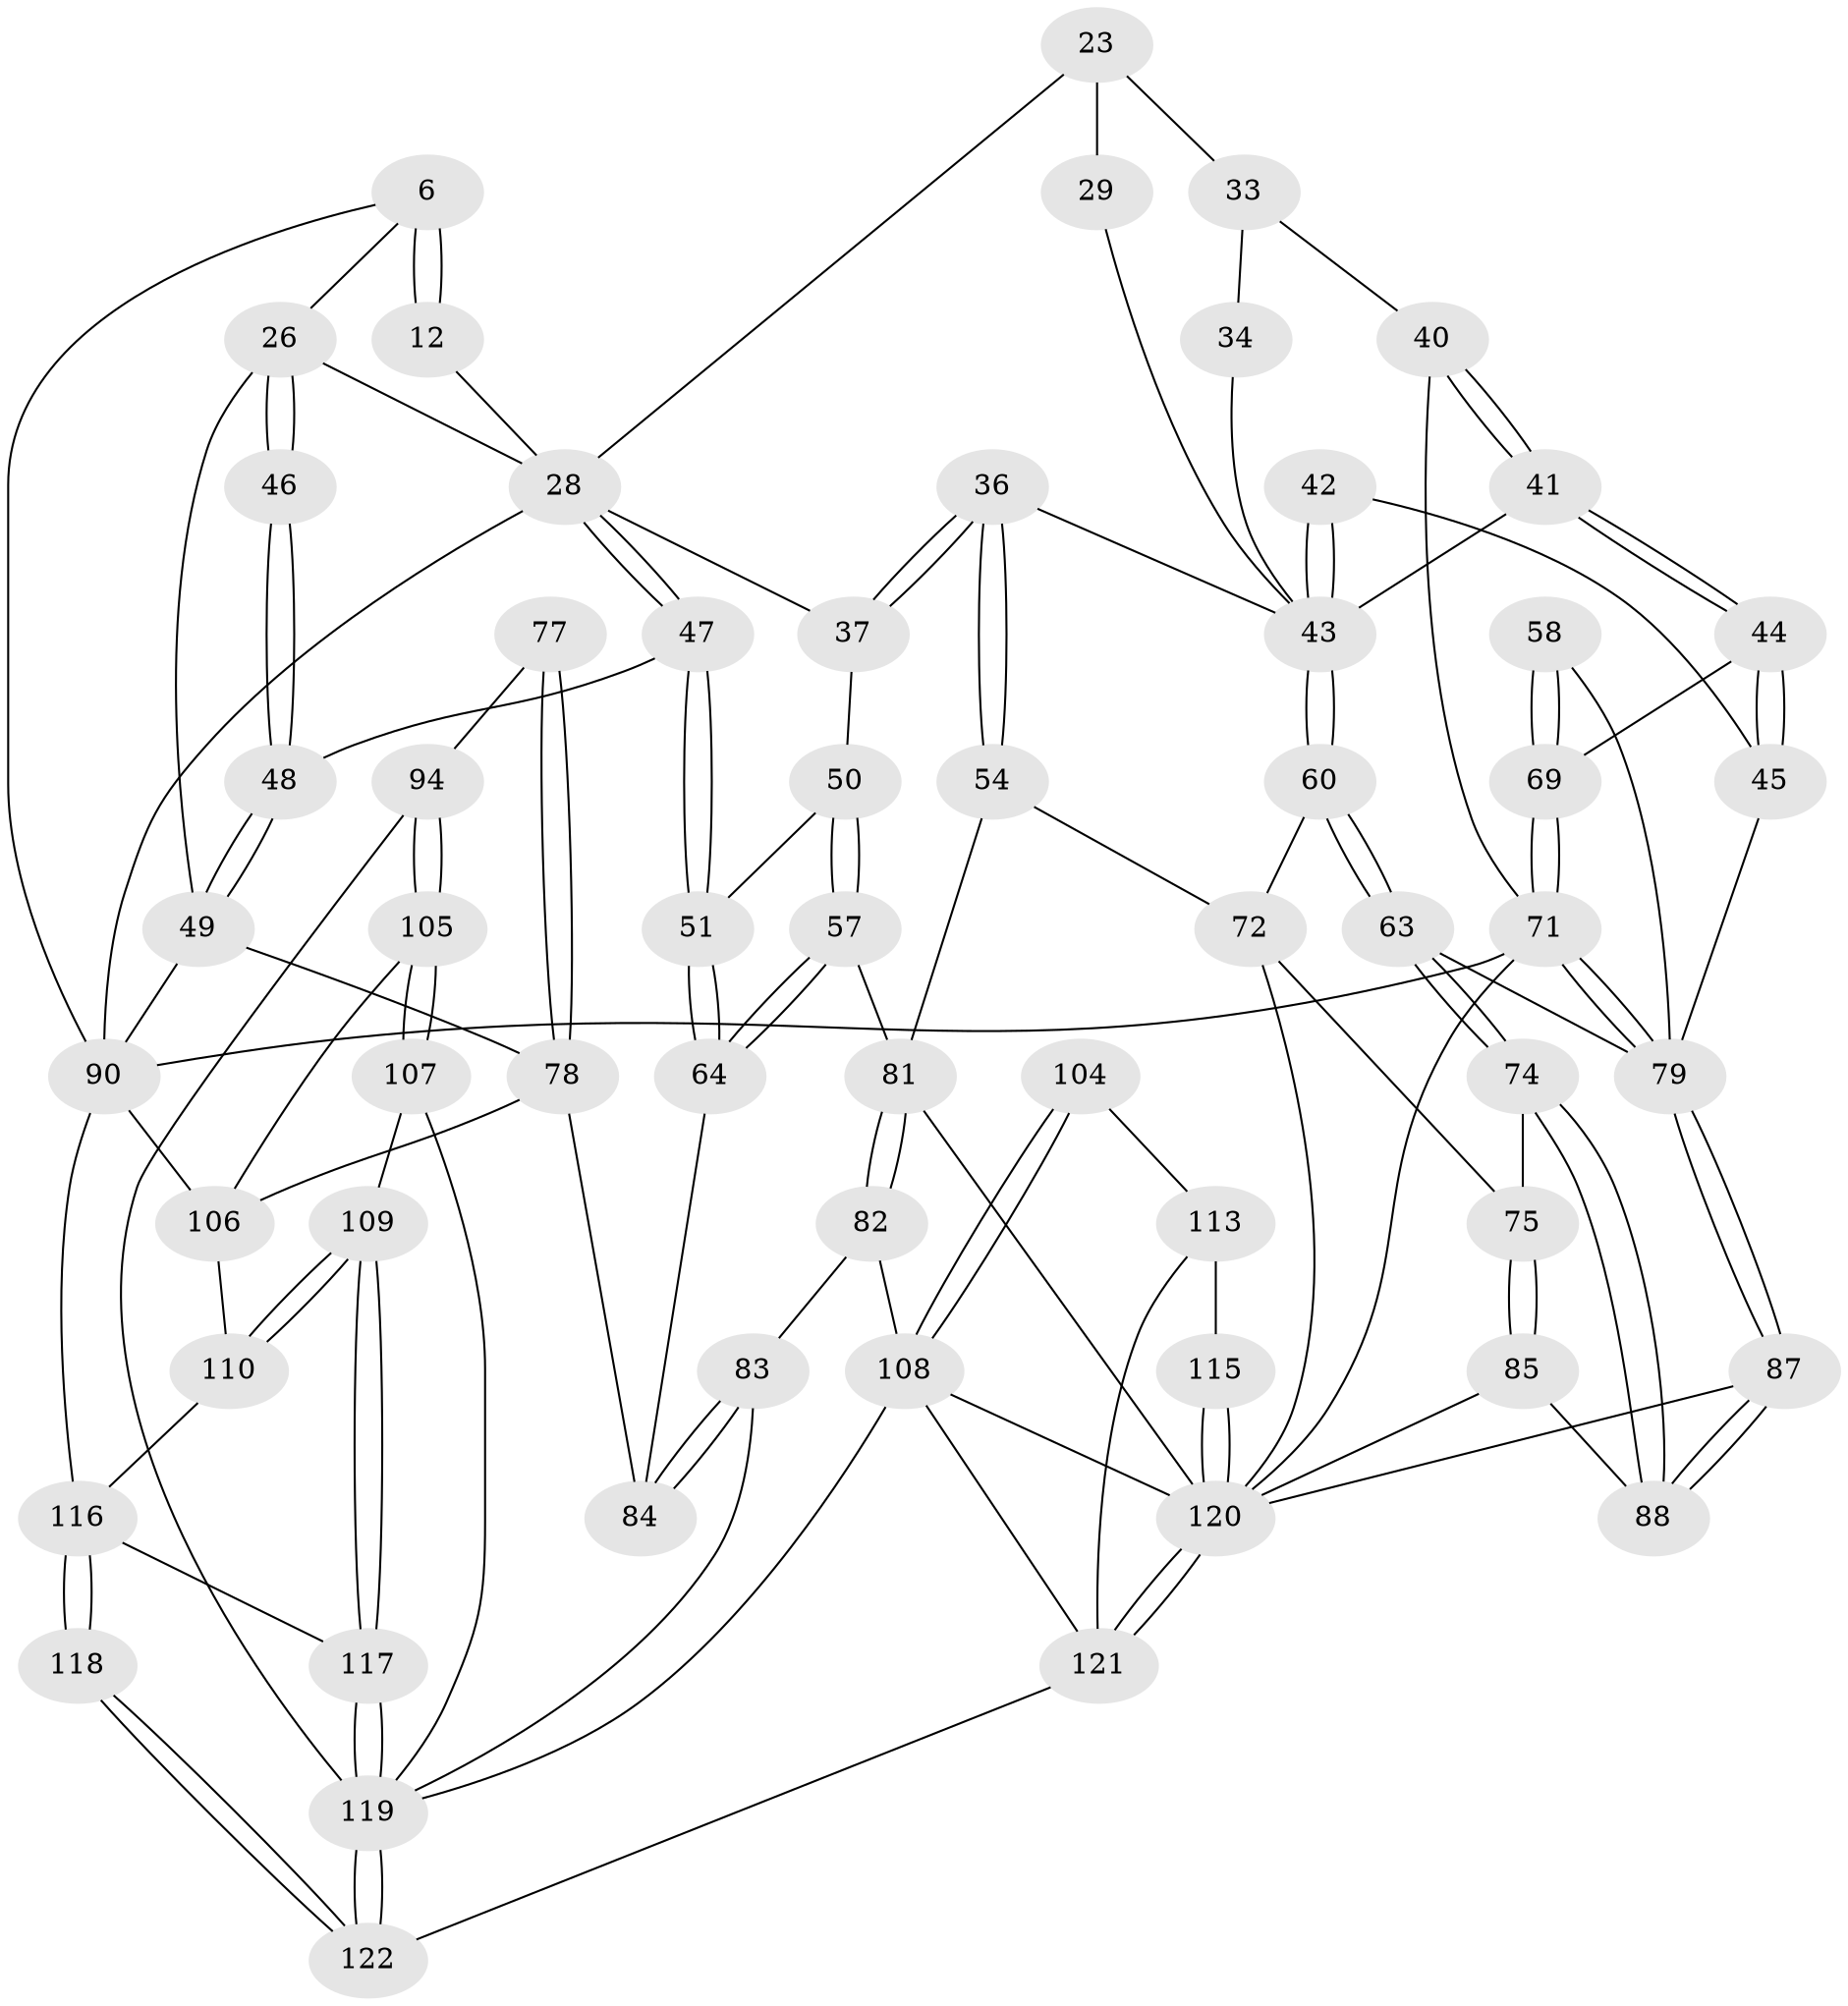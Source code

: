// original degree distribution, {3: 0.02459016393442623, 4: 0.2540983606557377, 5: 0.4672131147540984, 6: 0.2540983606557377}
// Generated by graph-tools (version 1.1) at 2025/02/03/09/25 05:02:00]
// undirected, 61 vertices, 141 edges
graph export_dot {
graph [start="1"]
  node [color=gray90,style=filled];
  6 [pos="+0.10469178416743481+0.07922457229982584",super="+1+2"];
  12 [pos="+0.21324041051883172+0.0950947414811489"];
  23 [pos="+0.6827958466928165+0.0814011113818292",super="+15+16"];
  26 [pos="+0.21813913363959564+0.23140009259351452",super="+7+8"];
  28 [pos="+0.40012048326771216+0.21365137896439723",super="+14+27+24"];
  29 [pos="+0.7351968026625407+0.148285758138088"];
  33 [pos="+0.9010084756609358+0.19513714489372724",super="+18"];
  34 [pos="+0.8917261298853277+0.1944279873744575",super="+30"];
  36 [pos="+0.6561332214822581+0.30640919117291915"];
  37 [pos="+0.5761786384524424+0.25563475847395356"];
  40 [pos="+0.9020398856875961+0.26575988914828036",super="+19"];
  41 [pos="+0.8757947886733655+0.30272771741517646"];
  42 [pos="+0.8011034274493841+0.3362029148711471"];
  43 [pos="+0.7493672166592673+0.34197726163266323",super="+35+39"];
  44 [pos="+0.8635611377339959+0.3300990748500007"];
  45 [pos="+0.8347166519422174+0.3408681990583578"];
  46 [pos="+0.21597874831293903+0.24213374732559512"];
  47 [pos="+0.29881830240831564+0.33678387818213823"];
  48 [pos="+0.23024579695379813+0.3063811875980504"];
  49 [pos="+0.12275151598896372+0.37236669061195826",super="+10"];
  50 [pos="+0.5251728708502532+0.2980626348089466"];
  51 [pos="+0.3154968213109712+0.3557120955027117"];
  54 [pos="+0.6094531376828126+0.4098494059329684"];
  57 [pos="+0.4615622825513794+0.4875830641382852"];
  58 [pos="+1+0.45364010201238125"];
  60 [pos="+0.7476310205718578+0.43258533707730296"];
  63 [pos="+0.7792753068929633+0.538481403517834"];
  64 [pos="+0.3682080068110107+0.49103167822579186"];
  69 [pos="+1+0.4658585062659971",super="+52+53"];
  71 [pos="+1+0.8354710433764557",super="+70"];
  72 [pos="+0.6437103741361824+0.5412243816005684",super="+61"];
  74 [pos="+0.7715477695445981+0.5493334913513453"];
  75 [pos="+0.6723771341113649+0.5466115754706325"];
  77 [pos="+0.053911118093732446+0.6932597547001739"];
  78 [pos="+0+0.6960748352508616",super="+68+76"];
  79 [pos="+0.9743933604278624+0.7129889193640703",super="+62+59"];
  81 [pos="+0.48648737498977696+0.6729367809787232",super="+56+55"];
  82 [pos="+0.4079790247123003+0.6913527209471279"];
  83 [pos="+0.3603872688087461+0.6781267687105855"];
  84 [pos="+0.3304706941962594+0.5936457613131927",super="+65"];
  85 [pos="+0.6925142858094222+0.6252284176419542"];
  87 [pos="+0.8044656936225918+0.7243053980456979"];
  88 [pos="+0.7713925307624399+0.6240308010458645"];
  90 [pos="+0+1",super="+11+25"];
  94 [pos="+0.11723387232734356+0.7649813032851113"];
  104 [pos="+0.6127333838969382+0.8069598679582946"];
  105 [pos="+0.13191799024505071+0.8291539532970442"];
  106 [pos="+0.13022106552302815+0.8437878621816235",super="+89"];
  107 [pos="+0.3329728543838928+0.8833942356881282"];
  108 [pos="+0.447216883030112+0.9663077487063",super="+97+96+95"];
  109 [pos="+0.279485484894768+0.9182500440986772"];
  110 [pos="+0.1372398672525061+0.8821213475056027"];
  113 [pos="+0.5255727332503926+1",super="+103"];
  115 [pos="+0.6758406952621907+0.96566724749971",super="+102"];
  116 [pos="+0.15935590568776029+0.9325987058384984",super="+112"];
  117 [pos="+0.21813861865785303+0.977479117332686"];
  118 [pos="+0+1"];
  119 [pos="+0.2354855470125448+1",super="+98+99+93"];
  120 [pos="+1+1",super="+100+101"];
  121 [pos="+0.49459281733892363+1",super="+114"];
  122 [pos="+0.23125218440064105+1"];
  6 -- 12 [weight=2];
  6 -- 12;
  6 -- 26;
  6 -- 90;
  12 -- 28;
  23 -- 29 [weight=2];
  23 -- 33;
  23 -- 28;
  26 -- 46 [weight=2];
  26 -- 46;
  26 -- 28;
  26 -- 49;
  28 -- 47;
  28 -- 47;
  28 -- 90 [weight=2];
  28 -- 37;
  29 -- 43;
  33 -- 34 [weight=2];
  33 -- 40 [weight=2];
  34 -- 43 [weight=2];
  36 -- 37;
  36 -- 37;
  36 -- 54;
  36 -- 54;
  36 -- 43;
  37 -- 50;
  40 -- 41;
  40 -- 41;
  40 -- 71;
  41 -- 44;
  41 -- 44;
  41 -- 43;
  42 -- 43 [weight=2];
  42 -- 43;
  42 -- 45;
  43 -- 60;
  43 -- 60;
  44 -- 45;
  44 -- 45;
  44 -- 69;
  45 -- 79;
  46 -- 48;
  46 -- 48;
  47 -- 48;
  47 -- 51;
  47 -- 51;
  48 -- 49;
  48 -- 49;
  49 -- 78 [weight=2];
  49 -- 90;
  50 -- 51;
  50 -- 57;
  50 -- 57;
  51 -- 64;
  51 -- 64;
  54 -- 72;
  54 -- 81;
  57 -- 64;
  57 -- 64;
  57 -- 81;
  58 -- 69 [weight=2];
  58 -- 69;
  58 -- 79;
  60 -- 63;
  60 -- 63;
  60 -- 72;
  63 -- 74;
  63 -- 74;
  63 -- 79;
  64 -- 84;
  69 -- 71 [weight=2];
  69 -- 71;
  71 -- 79;
  71 -- 79;
  71 -- 90 [weight=3];
  71 -- 120;
  72 -- 75;
  72 -- 120;
  74 -- 75;
  74 -- 88;
  74 -- 88;
  75 -- 85;
  75 -- 85;
  77 -- 78 [weight=2];
  77 -- 78;
  77 -- 94;
  78 -- 106;
  78 -- 84 [weight=2];
  79 -- 87;
  79 -- 87;
  81 -- 82;
  81 -- 82;
  81 -- 120 [weight=2];
  82 -- 83;
  82 -- 108;
  83 -- 84;
  83 -- 84;
  83 -- 119;
  85 -- 88;
  85 -- 120;
  87 -- 88;
  87 -- 88;
  87 -- 120;
  90 -- 106;
  90 -- 116;
  94 -- 105;
  94 -- 105;
  94 -- 119;
  104 -- 108 [weight=2];
  104 -- 108;
  104 -- 113;
  105 -- 106;
  105 -- 107;
  105 -- 107;
  106 -- 110;
  107 -- 109;
  107 -- 119;
  108 -- 119;
  108 -- 120;
  108 -- 121;
  109 -- 110;
  109 -- 110;
  109 -- 117;
  109 -- 117;
  110 -- 116;
  113 -- 115 [weight=2];
  113 -- 121;
  115 -- 120 [weight=2];
  115 -- 120;
  116 -- 117;
  116 -- 118 [weight=2];
  116 -- 118;
  117 -- 119;
  117 -- 119;
  118 -- 122;
  118 -- 122;
  119 -- 122;
  119 -- 122;
  120 -- 121;
  120 -- 121;
  121 -- 122;
}
